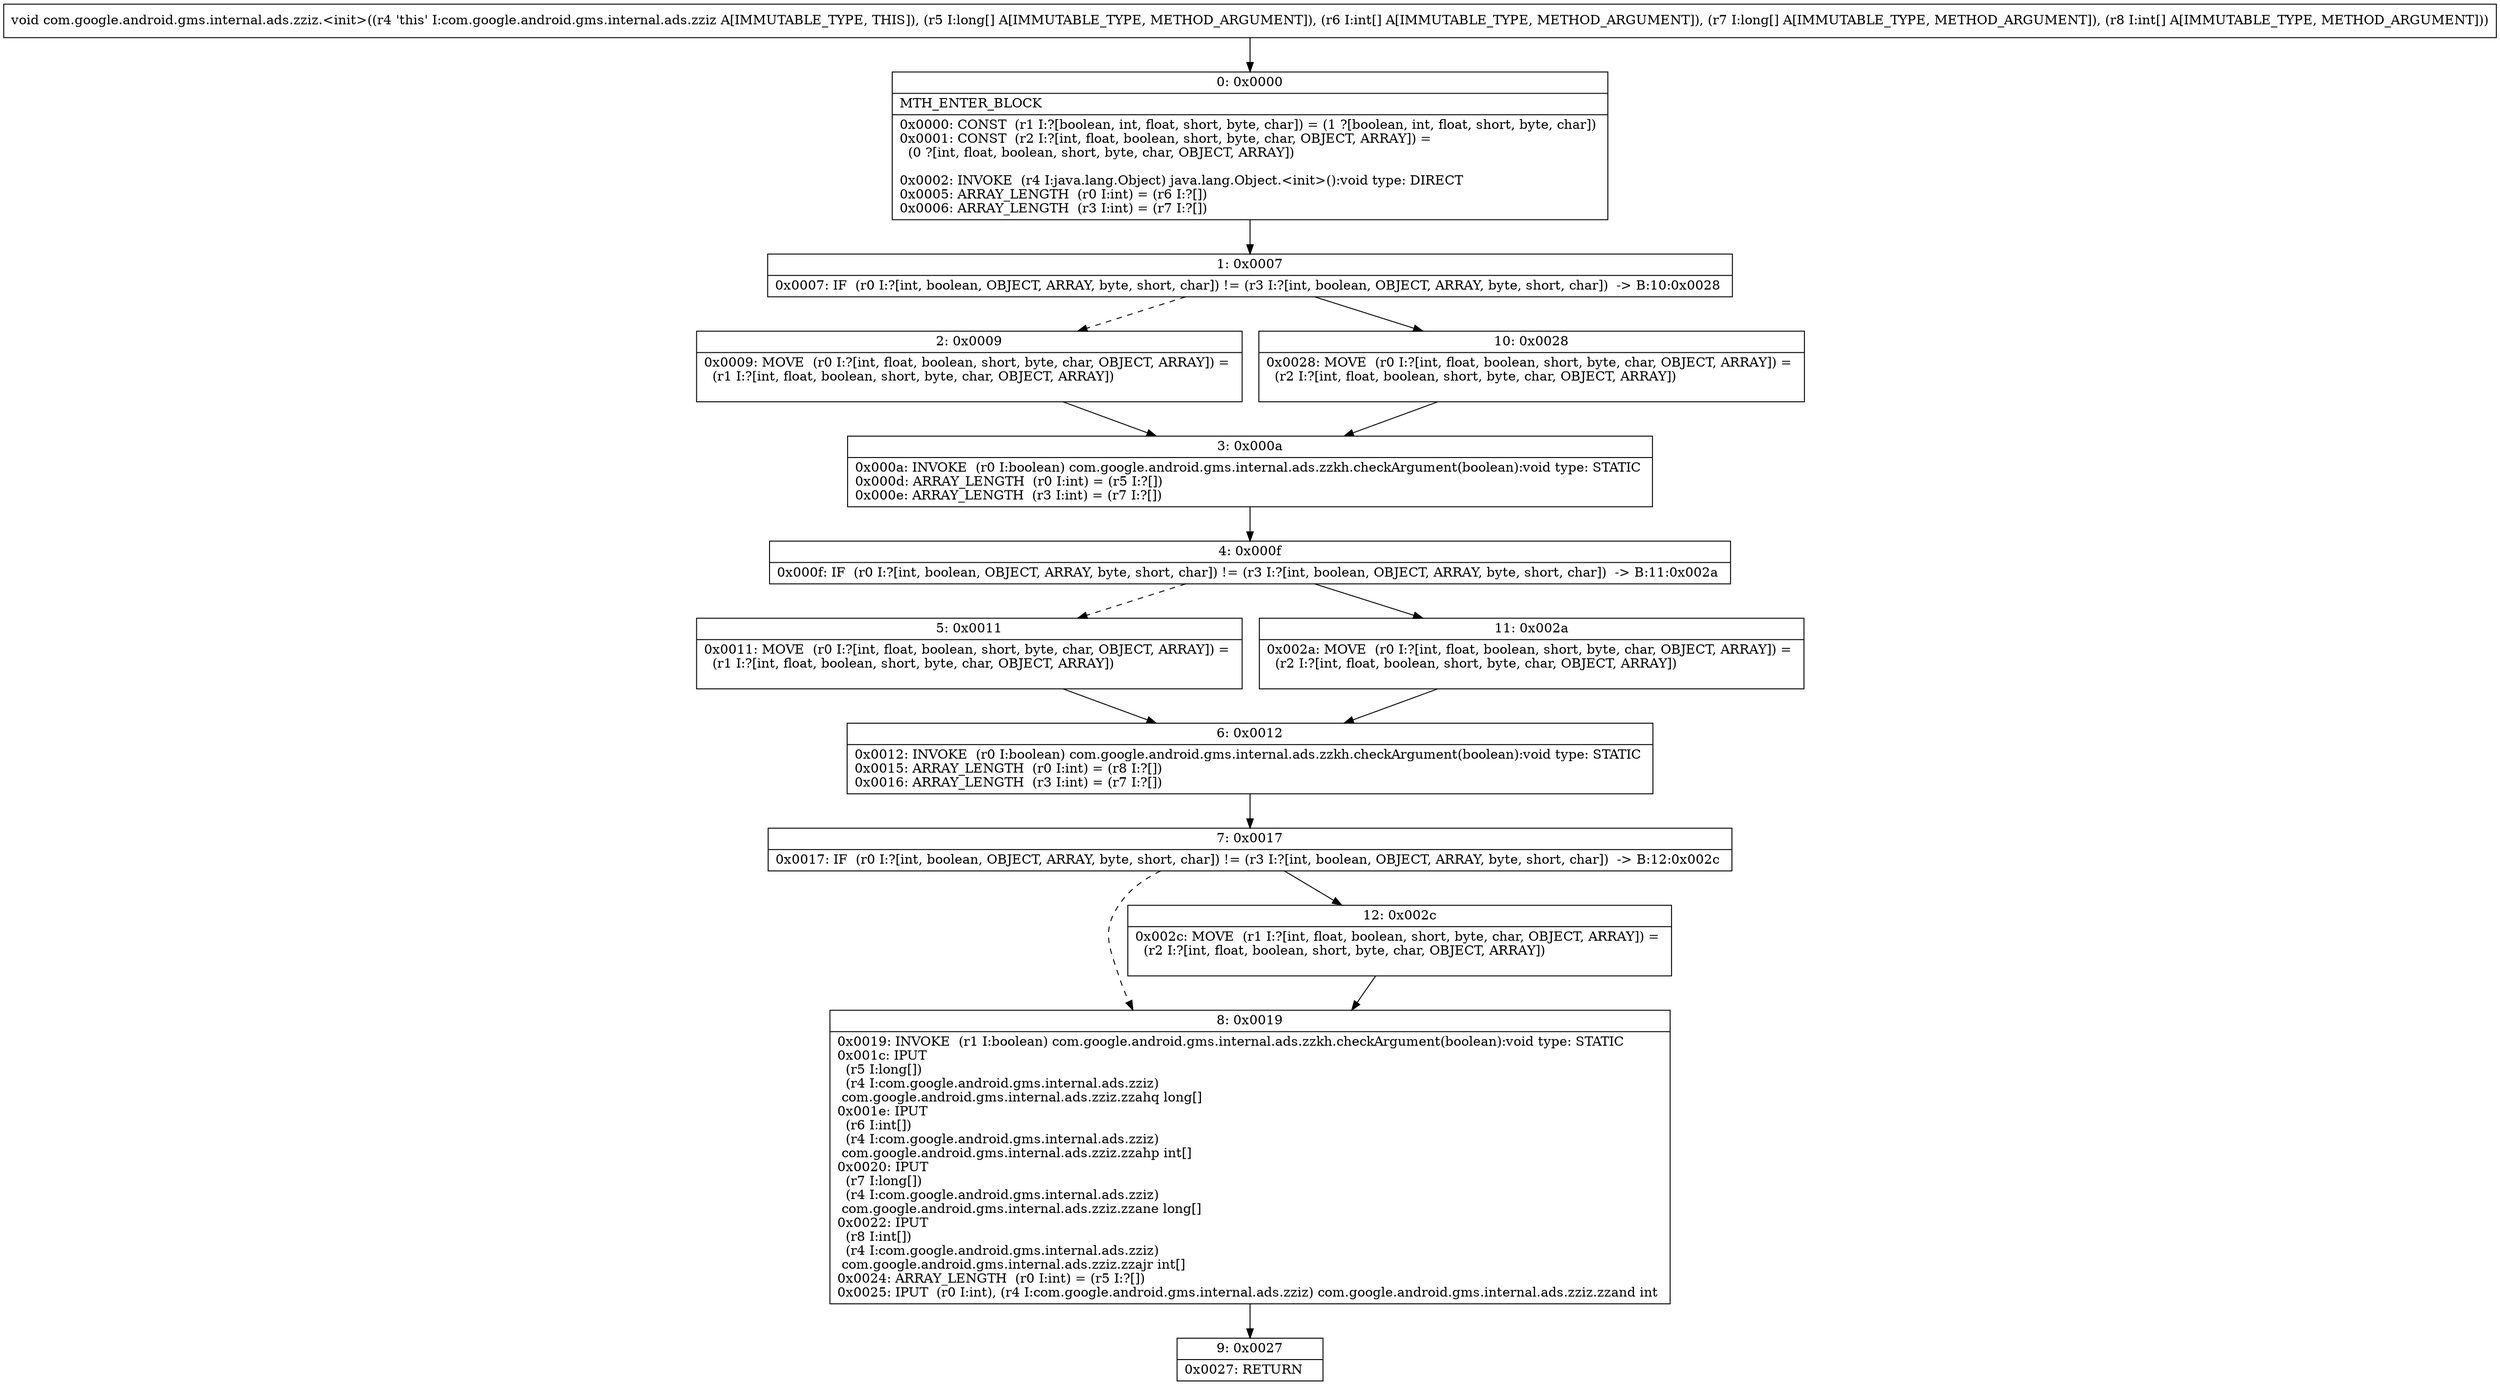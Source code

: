 digraph "CFG forcom.google.android.gms.internal.ads.zziz.\<init\>([J[I[J[I)V" {
Node_0 [shape=record,label="{0\:\ 0x0000|MTH_ENTER_BLOCK\l|0x0000: CONST  (r1 I:?[boolean, int, float, short, byte, char]) = (1 ?[boolean, int, float, short, byte, char]) \l0x0001: CONST  (r2 I:?[int, float, boolean, short, byte, char, OBJECT, ARRAY]) = \l  (0 ?[int, float, boolean, short, byte, char, OBJECT, ARRAY])\l \l0x0002: INVOKE  (r4 I:java.lang.Object) java.lang.Object.\<init\>():void type: DIRECT \l0x0005: ARRAY_LENGTH  (r0 I:int) = (r6 I:?[]) \l0x0006: ARRAY_LENGTH  (r3 I:int) = (r7 I:?[]) \l}"];
Node_1 [shape=record,label="{1\:\ 0x0007|0x0007: IF  (r0 I:?[int, boolean, OBJECT, ARRAY, byte, short, char]) != (r3 I:?[int, boolean, OBJECT, ARRAY, byte, short, char])  \-\> B:10:0x0028 \l}"];
Node_2 [shape=record,label="{2\:\ 0x0009|0x0009: MOVE  (r0 I:?[int, float, boolean, short, byte, char, OBJECT, ARRAY]) = \l  (r1 I:?[int, float, boolean, short, byte, char, OBJECT, ARRAY])\l \l}"];
Node_3 [shape=record,label="{3\:\ 0x000a|0x000a: INVOKE  (r0 I:boolean) com.google.android.gms.internal.ads.zzkh.checkArgument(boolean):void type: STATIC \l0x000d: ARRAY_LENGTH  (r0 I:int) = (r5 I:?[]) \l0x000e: ARRAY_LENGTH  (r3 I:int) = (r7 I:?[]) \l}"];
Node_4 [shape=record,label="{4\:\ 0x000f|0x000f: IF  (r0 I:?[int, boolean, OBJECT, ARRAY, byte, short, char]) != (r3 I:?[int, boolean, OBJECT, ARRAY, byte, short, char])  \-\> B:11:0x002a \l}"];
Node_5 [shape=record,label="{5\:\ 0x0011|0x0011: MOVE  (r0 I:?[int, float, boolean, short, byte, char, OBJECT, ARRAY]) = \l  (r1 I:?[int, float, boolean, short, byte, char, OBJECT, ARRAY])\l \l}"];
Node_6 [shape=record,label="{6\:\ 0x0012|0x0012: INVOKE  (r0 I:boolean) com.google.android.gms.internal.ads.zzkh.checkArgument(boolean):void type: STATIC \l0x0015: ARRAY_LENGTH  (r0 I:int) = (r8 I:?[]) \l0x0016: ARRAY_LENGTH  (r3 I:int) = (r7 I:?[]) \l}"];
Node_7 [shape=record,label="{7\:\ 0x0017|0x0017: IF  (r0 I:?[int, boolean, OBJECT, ARRAY, byte, short, char]) != (r3 I:?[int, boolean, OBJECT, ARRAY, byte, short, char])  \-\> B:12:0x002c \l}"];
Node_8 [shape=record,label="{8\:\ 0x0019|0x0019: INVOKE  (r1 I:boolean) com.google.android.gms.internal.ads.zzkh.checkArgument(boolean):void type: STATIC \l0x001c: IPUT  \l  (r5 I:long[])\l  (r4 I:com.google.android.gms.internal.ads.zziz)\l com.google.android.gms.internal.ads.zziz.zzahq long[] \l0x001e: IPUT  \l  (r6 I:int[])\l  (r4 I:com.google.android.gms.internal.ads.zziz)\l com.google.android.gms.internal.ads.zziz.zzahp int[] \l0x0020: IPUT  \l  (r7 I:long[])\l  (r4 I:com.google.android.gms.internal.ads.zziz)\l com.google.android.gms.internal.ads.zziz.zzane long[] \l0x0022: IPUT  \l  (r8 I:int[])\l  (r4 I:com.google.android.gms.internal.ads.zziz)\l com.google.android.gms.internal.ads.zziz.zzajr int[] \l0x0024: ARRAY_LENGTH  (r0 I:int) = (r5 I:?[]) \l0x0025: IPUT  (r0 I:int), (r4 I:com.google.android.gms.internal.ads.zziz) com.google.android.gms.internal.ads.zziz.zzand int \l}"];
Node_9 [shape=record,label="{9\:\ 0x0027|0x0027: RETURN   \l}"];
Node_10 [shape=record,label="{10\:\ 0x0028|0x0028: MOVE  (r0 I:?[int, float, boolean, short, byte, char, OBJECT, ARRAY]) = \l  (r2 I:?[int, float, boolean, short, byte, char, OBJECT, ARRAY])\l \l}"];
Node_11 [shape=record,label="{11\:\ 0x002a|0x002a: MOVE  (r0 I:?[int, float, boolean, short, byte, char, OBJECT, ARRAY]) = \l  (r2 I:?[int, float, boolean, short, byte, char, OBJECT, ARRAY])\l \l}"];
Node_12 [shape=record,label="{12\:\ 0x002c|0x002c: MOVE  (r1 I:?[int, float, boolean, short, byte, char, OBJECT, ARRAY]) = \l  (r2 I:?[int, float, boolean, short, byte, char, OBJECT, ARRAY])\l \l}"];
MethodNode[shape=record,label="{void com.google.android.gms.internal.ads.zziz.\<init\>((r4 'this' I:com.google.android.gms.internal.ads.zziz A[IMMUTABLE_TYPE, THIS]), (r5 I:long[] A[IMMUTABLE_TYPE, METHOD_ARGUMENT]), (r6 I:int[] A[IMMUTABLE_TYPE, METHOD_ARGUMENT]), (r7 I:long[] A[IMMUTABLE_TYPE, METHOD_ARGUMENT]), (r8 I:int[] A[IMMUTABLE_TYPE, METHOD_ARGUMENT])) }"];
MethodNode -> Node_0;
Node_0 -> Node_1;
Node_1 -> Node_2[style=dashed];
Node_1 -> Node_10;
Node_2 -> Node_3;
Node_3 -> Node_4;
Node_4 -> Node_5[style=dashed];
Node_4 -> Node_11;
Node_5 -> Node_6;
Node_6 -> Node_7;
Node_7 -> Node_8[style=dashed];
Node_7 -> Node_12;
Node_8 -> Node_9;
Node_10 -> Node_3;
Node_11 -> Node_6;
Node_12 -> Node_8;
}

